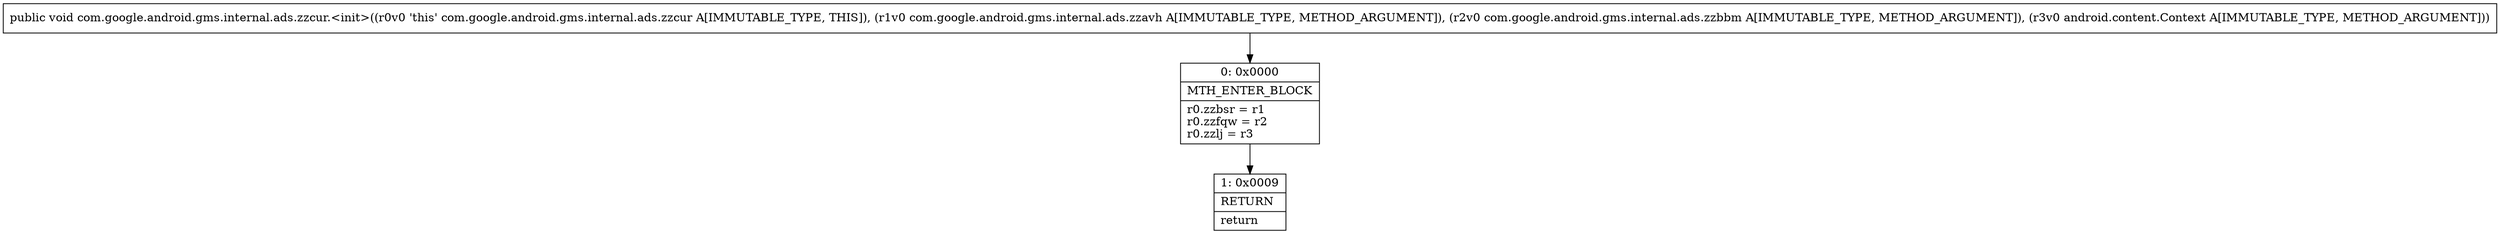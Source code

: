 digraph "CFG forcom.google.android.gms.internal.ads.zzcur.\<init\>(Lcom\/google\/android\/gms\/internal\/ads\/zzavh;Lcom\/google\/android\/gms\/internal\/ads\/zzbbm;Landroid\/content\/Context;)V" {
Node_0 [shape=record,label="{0\:\ 0x0000|MTH_ENTER_BLOCK\l|r0.zzbsr = r1\lr0.zzfqw = r2\lr0.zzlj = r3\l}"];
Node_1 [shape=record,label="{1\:\ 0x0009|RETURN\l|return\l}"];
MethodNode[shape=record,label="{public void com.google.android.gms.internal.ads.zzcur.\<init\>((r0v0 'this' com.google.android.gms.internal.ads.zzcur A[IMMUTABLE_TYPE, THIS]), (r1v0 com.google.android.gms.internal.ads.zzavh A[IMMUTABLE_TYPE, METHOD_ARGUMENT]), (r2v0 com.google.android.gms.internal.ads.zzbbm A[IMMUTABLE_TYPE, METHOD_ARGUMENT]), (r3v0 android.content.Context A[IMMUTABLE_TYPE, METHOD_ARGUMENT])) }"];
MethodNode -> Node_0;
Node_0 -> Node_1;
}

